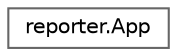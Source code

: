 digraph "Graphical Class Hierarchy"
{
 // LATEX_PDF_SIZE
  bgcolor="transparent";
  edge [fontname=Helvetica,fontsize=10,labelfontname=Helvetica,labelfontsize=10];
  node [fontname=Helvetica,fontsize=10,shape=box,height=0.2,width=0.4];
  rankdir="LR";
  Node0 [id="Node000000",label="reporter.App",height=0.2,width=0.4,color="grey40", fillcolor="white", style="filled",URL="$classreporter_1_1_app.html",tooltip=" "];
}
